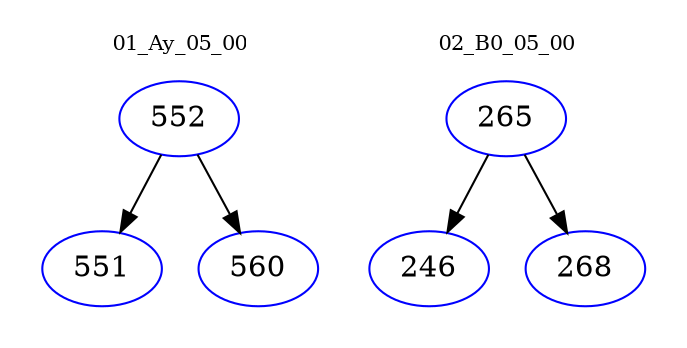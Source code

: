 digraph{
subgraph cluster_0 {
color = white
label = "01_Ay_05_00";
fontsize=10;
T0_552 [label="552", color="blue"]
T0_552 -> T0_551 [color="black"]
T0_551 [label="551", color="blue"]
T0_552 -> T0_560 [color="black"]
T0_560 [label="560", color="blue"]
}
subgraph cluster_1 {
color = white
label = "02_B0_05_00";
fontsize=10;
T1_265 [label="265", color="blue"]
T1_265 -> T1_246 [color="black"]
T1_246 [label="246", color="blue"]
T1_265 -> T1_268 [color="black"]
T1_268 [label="268", color="blue"]
}
}
